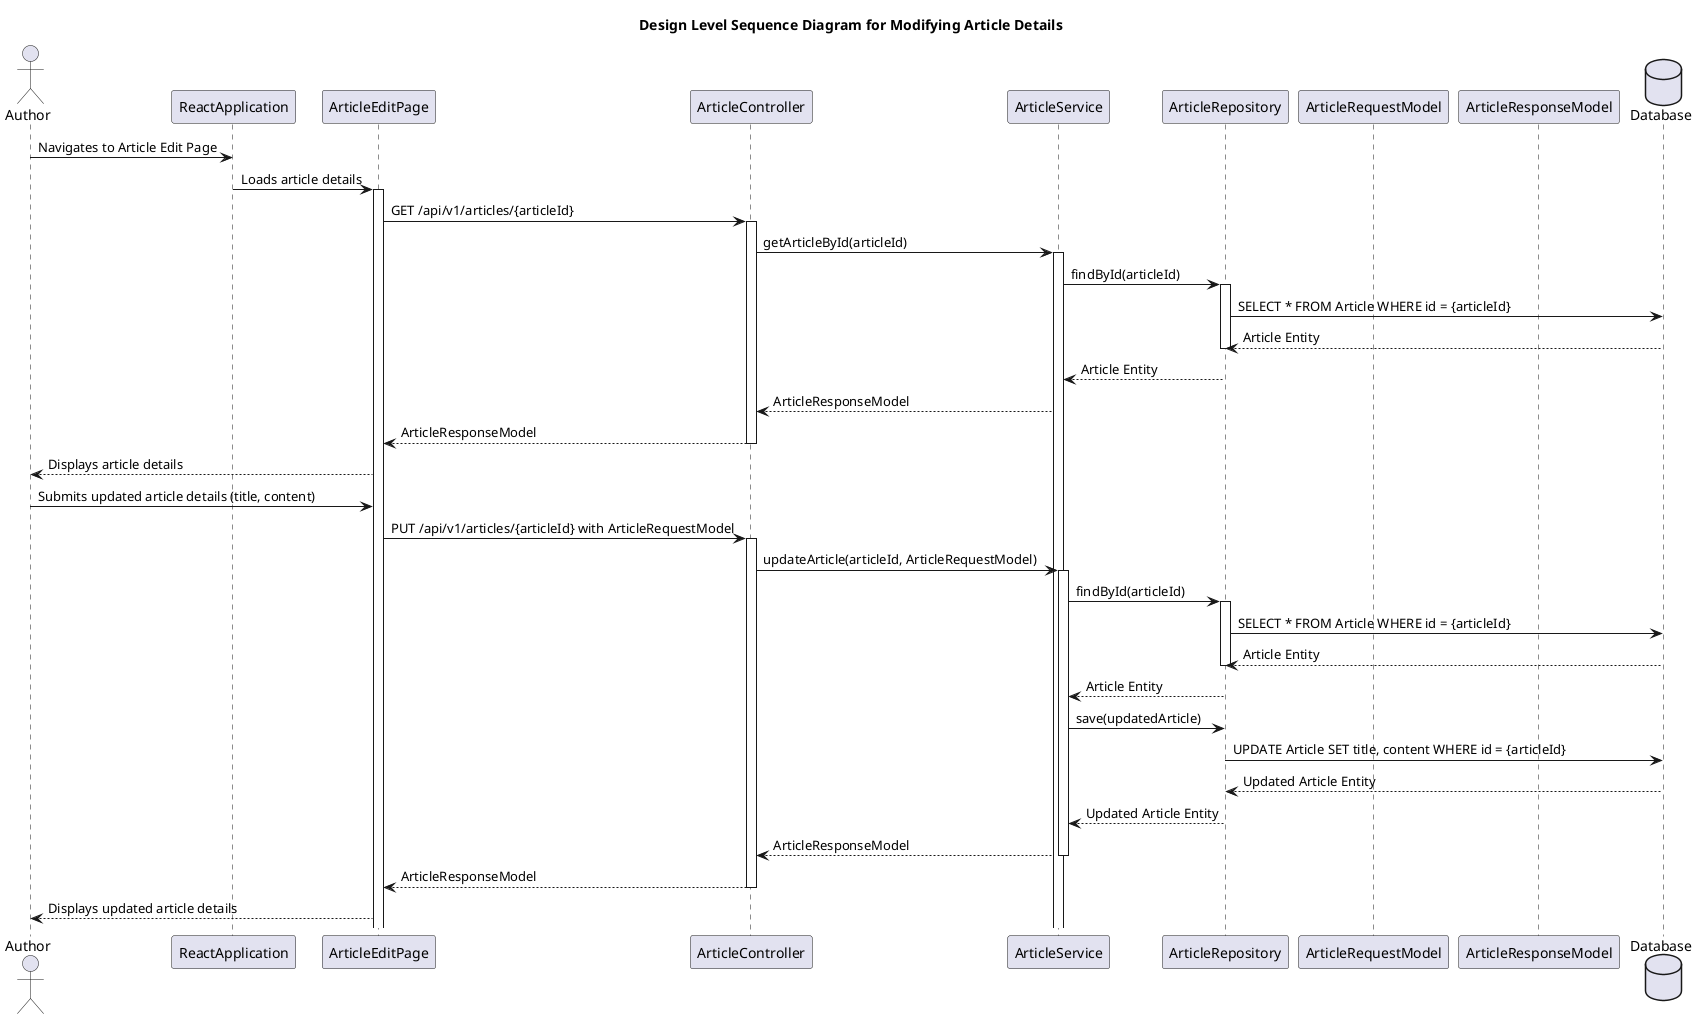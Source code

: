 @startuml
title Design Level Sequence Diagram for Modifying Article Details

actor Author
participant "ReactApplication" as RA
participant "ArticleEditPage" as EditPage
participant "ArticleController" as Controller
participant "ArticleService" as Service
participant "ArticleRepository" as Repository
participant "ArticleRequestModel" as RequestModel
participant "ArticleResponseModel" as ResponseModel
database "Database" as DB

Author -> RA : Navigates to Article Edit Page
RA -> EditPage : Loads article details
activate EditPage

EditPage -> Controller : GET /api/v1/articles/{articleId}
activate Controller
Controller -> Service : getArticleById(articleId)
activate Service
Service -> Repository : findById(articleId)
activate Repository
Repository -> DB : SELECT * FROM Article WHERE id = {articleId}
DB --> Repository : Article Entity
deactivate Repository
Repository --> Service : Article Entity
Service --> Controller : ArticleResponseModel
Controller --> EditPage : ArticleResponseModel
deactivate Controller

EditPage --> Author : Displays article details
Author -> EditPage : Submits updated article details (title, content)
EditPage -> Controller : PUT /api/v1/articles/{articleId} with ArticleRequestModel
activate Controller
Controller -> Service : updateArticle(articleId, ArticleRequestModel)
activate Service
Service -> Repository : findById(articleId)
activate Repository
Repository -> DB : SELECT * FROM Article WHERE id = {articleId}
DB --> Repository : Article Entity
deactivate Repository
Repository --> Service : Article Entity

Service -> Repository : save(updatedArticle)
Repository -> DB : UPDATE Article SET title, content WHERE id = {articleId}
DB --> Repository : Updated Article Entity
Repository --> Service : Updated Article Entity
Service --> Controller : ArticleResponseModel
deactivate Service
Controller --> EditPage : ArticleResponseModel
deactivate Controller

EditPage --> Author : Displays updated article details

@enduml
